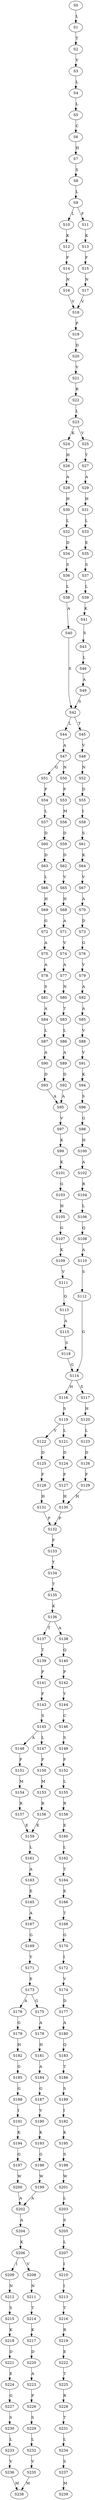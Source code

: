 strict digraph  {
	S0 -> S1 [ label = L ];
	S1 -> S2 [ label = T ];
	S2 -> S3 [ label = V ];
	S3 -> S4 [ label = L ];
	S4 -> S5 [ label = L ];
	S5 -> S6 [ label = C ];
	S6 -> S7 [ label = H ];
	S7 -> S8 [ label = S ];
	S8 -> S9 [ label = L ];
	S9 -> S10 [ label = L ];
	S9 -> S11 [ label = F ];
	S10 -> S12 [ label = K ];
	S11 -> S13 [ label = K ];
	S12 -> S14 [ label = F ];
	S13 -> S15 [ label = F ];
	S14 -> S16 [ label = N ];
	S15 -> S17 [ label = N ];
	S16 -> S18 [ label = V ];
	S17 -> S18 [ label = V ];
	S18 -> S19 [ label = P ];
	S19 -> S20 [ label = D ];
	S20 -> S21 [ label = V ];
	S21 -> S22 [ label = R ];
	S22 -> S23 [ label = L ];
	S23 -> S24 [ label = K ];
	S23 -> S25 [ label = V ];
	S24 -> S26 [ label = H ];
	S25 -> S27 [ label = Y ];
	S26 -> S28 [ label = A ];
	S27 -> S29 [ label = A ];
	S28 -> S30 [ label = H ];
	S29 -> S31 [ label = H ];
	S30 -> S32 [ label = L ];
	S31 -> S33 [ label = L ];
	S32 -> S34 [ label = D ];
	S33 -> S35 [ label = E ];
	S34 -> S36 [ label = S ];
	S35 -> S37 [ label = S ];
	S36 -> S38 [ label = L ];
	S37 -> S39 [ label = L ];
	S38 -> S40 [ label = A ];
	S39 -> S41 [ label = K ];
	S40 -> S42 [ label = S ];
	S41 -> S43 [ label = S ];
	S42 -> S44 [ label = L ];
	S42 -> S45 [ label = T ];
	S43 -> S46 [ label = L ];
	S44 -> S47 [ label = A ];
	S45 -> S48 [ label = V ];
	S46 -> S49 [ label = A ];
	S47 -> S50 [ label = N ];
	S47 -> S51 [ label = G ];
	S48 -> S52 [ label = N ];
	S49 -> S42 [ label = S ];
	S50 -> S53 [ label = P ];
	S51 -> S54 [ label = P ];
	S52 -> S55 [ label = D ];
	S53 -> S56 [ label = M ];
	S54 -> S57 [ label = L ];
	S55 -> S58 [ label = I ];
	S56 -> S59 [ label = D ];
	S57 -> S60 [ label = D ];
	S58 -> S61 [ label = S ];
	S59 -> S62 [ label = D ];
	S60 -> S63 [ label = D ];
	S61 -> S64 [ label = K ];
	S62 -> S65 [ label = V ];
	S63 -> S66 [ label = L ];
	S64 -> S67 [ label = V ];
	S65 -> S68 [ label = H ];
	S66 -> S69 [ label = H ];
	S67 -> S70 [ label = A ];
	S68 -> S71 [ label = A ];
	S69 -> S72 [ label = G ];
	S70 -> S73 [ label = D ];
	S71 -> S74 [ label = V ];
	S72 -> S75 [ label = A ];
	S73 -> S76 [ label = G ];
	S74 -> S77 [ label = A ];
	S75 -> S78 [ label = A ];
	S76 -> S79 [ label = V ];
	S77 -> S80 [ label = N ];
	S78 -> S81 [ label = S ];
	S79 -> S82 [ label = A ];
	S80 -> S83 [ label = T ];
	S81 -> S84 [ label = A ];
	S82 -> S85 [ label = A ];
	S83 -> S86 [ label = L ];
	S84 -> S87 [ label = L ];
	S85 -> S88 [ label = V ];
	S86 -> S89 [ label = A ];
	S87 -> S90 [ label = A ];
	S88 -> S91 [ label = V ];
	S89 -> S92 [ label = D ];
	S90 -> S93 [ label = D ];
	S91 -> S94 [ label = K ];
	S92 -> S95 [ label = A ];
	S93 -> S95 [ label = A ];
	S94 -> S96 [ label = S ];
	S95 -> S97 [ label = V ];
	S96 -> S98 [ label = G ];
	S97 -> S99 [ label = K ];
	S98 -> S100 [ label = H ];
	S99 -> S101 [ label = K ];
	S100 -> S102 [ label = A ];
	S101 -> S103 [ label = G ];
	S102 -> S104 [ label = R ];
	S103 -> S105 [ label = H ];
	S104 -> S106 [ label = L ];
	S105 -> S107 [ label = G ];
	S106 -> S108 [ label = Q ];
	S107 -> S109 [ label = K ];
	S108 -> S110 [ label = A ];
	S109 -> S111 [ label = V ];
	S110 -> S112 [ label = S ];
	S111 -> S113 [ label = Q ];
	S112 -> S114 [ label = G ];
	S113 -> S115 [ label = A ];
	S114 -> S116 [ label = H ];
	S114 -> S117 [ label = S ];
	S115 -> S118 [ label = S ];
	S116 -> S119 [ label = S ];
	S117 -> S120 [ label = H ];
	S118 -> S114 [ label = G ];
	S119 -> S121 [ label = L ];
	S119 -> S122 [ label = V ];
	S120 -> S123 [ label = L ];
	S121 -> S124 [ label = D ];
	S122 -> S125 [ label = D ];
	S123 -> S126 [ label = D ];
	S124 -> S127 [ label = F ];
	S125 -> S128 [ label = F ];
	S126 -> S129 [ label = F ];
	S127 -> S130 [ label = H ];
	S128 -> S131 [ label = H ];
	S129 -> S130 [ label = H ];
	S130 -> S132 [ label = P ];
	S131 -> S132 [ label = P ];
	S132 -> S133 [ label = F ];
	S133 -> S134 [ label = Y ];
	S134 -> S135 [ label = T ];
	S135 -> S136 [ label = K ];
	S136 -> S137 [ label = T ];
	S136 -> S138 [ label = A ];
	S137 -> S139 [ label = T ];
	S138 -> S140 [ label = Q ];
	S139 -> S141 [ label = P ];
	S140 -> S142 [ label = P ];
	S141 -> S143 [ label = F ];
	S142 -> S144 [ label = Y ];
	S143 -> S145 [ label = S ];
	S144 -> S146 [ label = C ];
	S145 -> S147 [ label = L ];
	S145 -> S148 [ label = A ];
	S146 -> S149 [ label = S ];
	S147 -> S150 [ label = F ];
	S148 -> S151 [ label = F ];
	S149 -> S152 [ label = F ];
	S150 -> S153 [ label = M ];
	S151 -> S154 [ label = M ];
	S152 -> S155 [ label = L ];
	S153 -> S156 [ label = R ];
	S154 -> S157 [ label = R ];
	S155 -> S158 [ label = R ];
	S156 -> S159 [ label = E ];
	S157 -> S159 [ label = E ];
	S158 -> S160 [ label = E ];
	S159 -> S161 [ label = L ];
	S160 -> S162 [ label = L ];
	S161 -> S163 [ label = A ];
	S162 -> S164 [ label = T ];
	S163 -> S165 [ label = E ];
	S164 -> S166 [ label = E ];
	S165 -> S167 [ label = A ];
	S166 -> S168 [ label = T ];
	S167 -> S169 [ label = G ];
	S168 -> S170 [ label = G ];
	S169 -> S171 [ label = Y ];
	S170 -> S172 [ label = I ];
	S171 -> S173 [ label = E ];
	S172 -> S174 [ label = V ];
	S173 -> S175 [ label = G ];
	S173 -> S176 [ label = A ];
	S174 -> S177 [ label = D ];
	S175 -> S178 [ label = A ];
	S176 -> S179 [ label = G ];
	S177 -> S180 [ label = A ];
	S178 -> S181 [ label = H ];
	S179 -> S182 [ label = H ];
	S180 -> S183 [ label = Q ];
	S181 -> S184 [ label = A ];
	S182 -> S185 [ label = G ];
	S183 -> S186 [ label = T ];
	S184 -> S187 [ label = G ];
	S185 -> S188 [ label = G ];
	S186 -> S189 [ label = S ];
	S187 -> S190 [ label = V ];
	S188 -> S191 [ label = I ];
	S189 -> S192 [ label = I ];
	S190 -> S193 [ label = K ];
	S191 -> S194 [ label = K ];
	S192 -> S195 [ label = K ];
	S193 -> S196 [ label = G ];
	S194 -> S197 [ label = G ];
	S195 -> S198 [ label = S ];
	S196 -> S199 [ label = W ];
	S197 -> S200 [ label = W ];
	S198 -> S201 [ label = W ];
	S199 -> S202 [ label = A ];
	S200 -> S202 [ label = A ];
	S201 -> S203 [ label = L ];
	S202 -> S204 [ label = A ];
	S203 -> S205 [ label = S ];
	S204 -> S206 [ label = K ];
	S205 -> S207 [ label = L ];
	S206 -> S208 [ label = V ];
	S206 -> S209 [ label = I ];
	S207 -> S210 [ label = I ];
	S208 -> S211 [ label = N ];
	S209 -> S212 [ label = N ];
	S210 -> S213 [ label = I ];
	S211 -> S214 [ label = T ];
	S212 -> S215 [ label = S ];
	S213 -> S216 [ label = T ];
	S214 -> S217 [ label = K ];
	S215 -> S218 [ label = K ];
	S216 -> S219 [ label = R ];
	S217 -> S220 [ label = D ];
	S218 -> S221 [ label = D ];
	S219 -> S222 [ label = E ];
	S220 -> S223 [ label = A ];
	S221 -> S224 [ label = E ];
	S222 -> S225 [ label = T ];
	S223 -> S226 [ label = P ];
	S224 -> S227 [ label = G ];
	S225 -> S228 [ label = R ];
	S226 -> S229 [ label = S ];
	S227 -> S230 [ label = S ];
	S228 -> S231 [ label = T ];
	S229 -> S232 [ label = L ];
	S230 -> S233 [ label = L ];
	S231 -> S234 [ label = L ];
	S232 -> S235 [ label = V ];
	S233 -> S236 [ label = V ];
	S234 -> S237 [ label = S ];
	S235 -> S238 [ label = M ];
	S236 -> S238 [ label = M ];
	S237 -> S239 [ label = M ];
}
